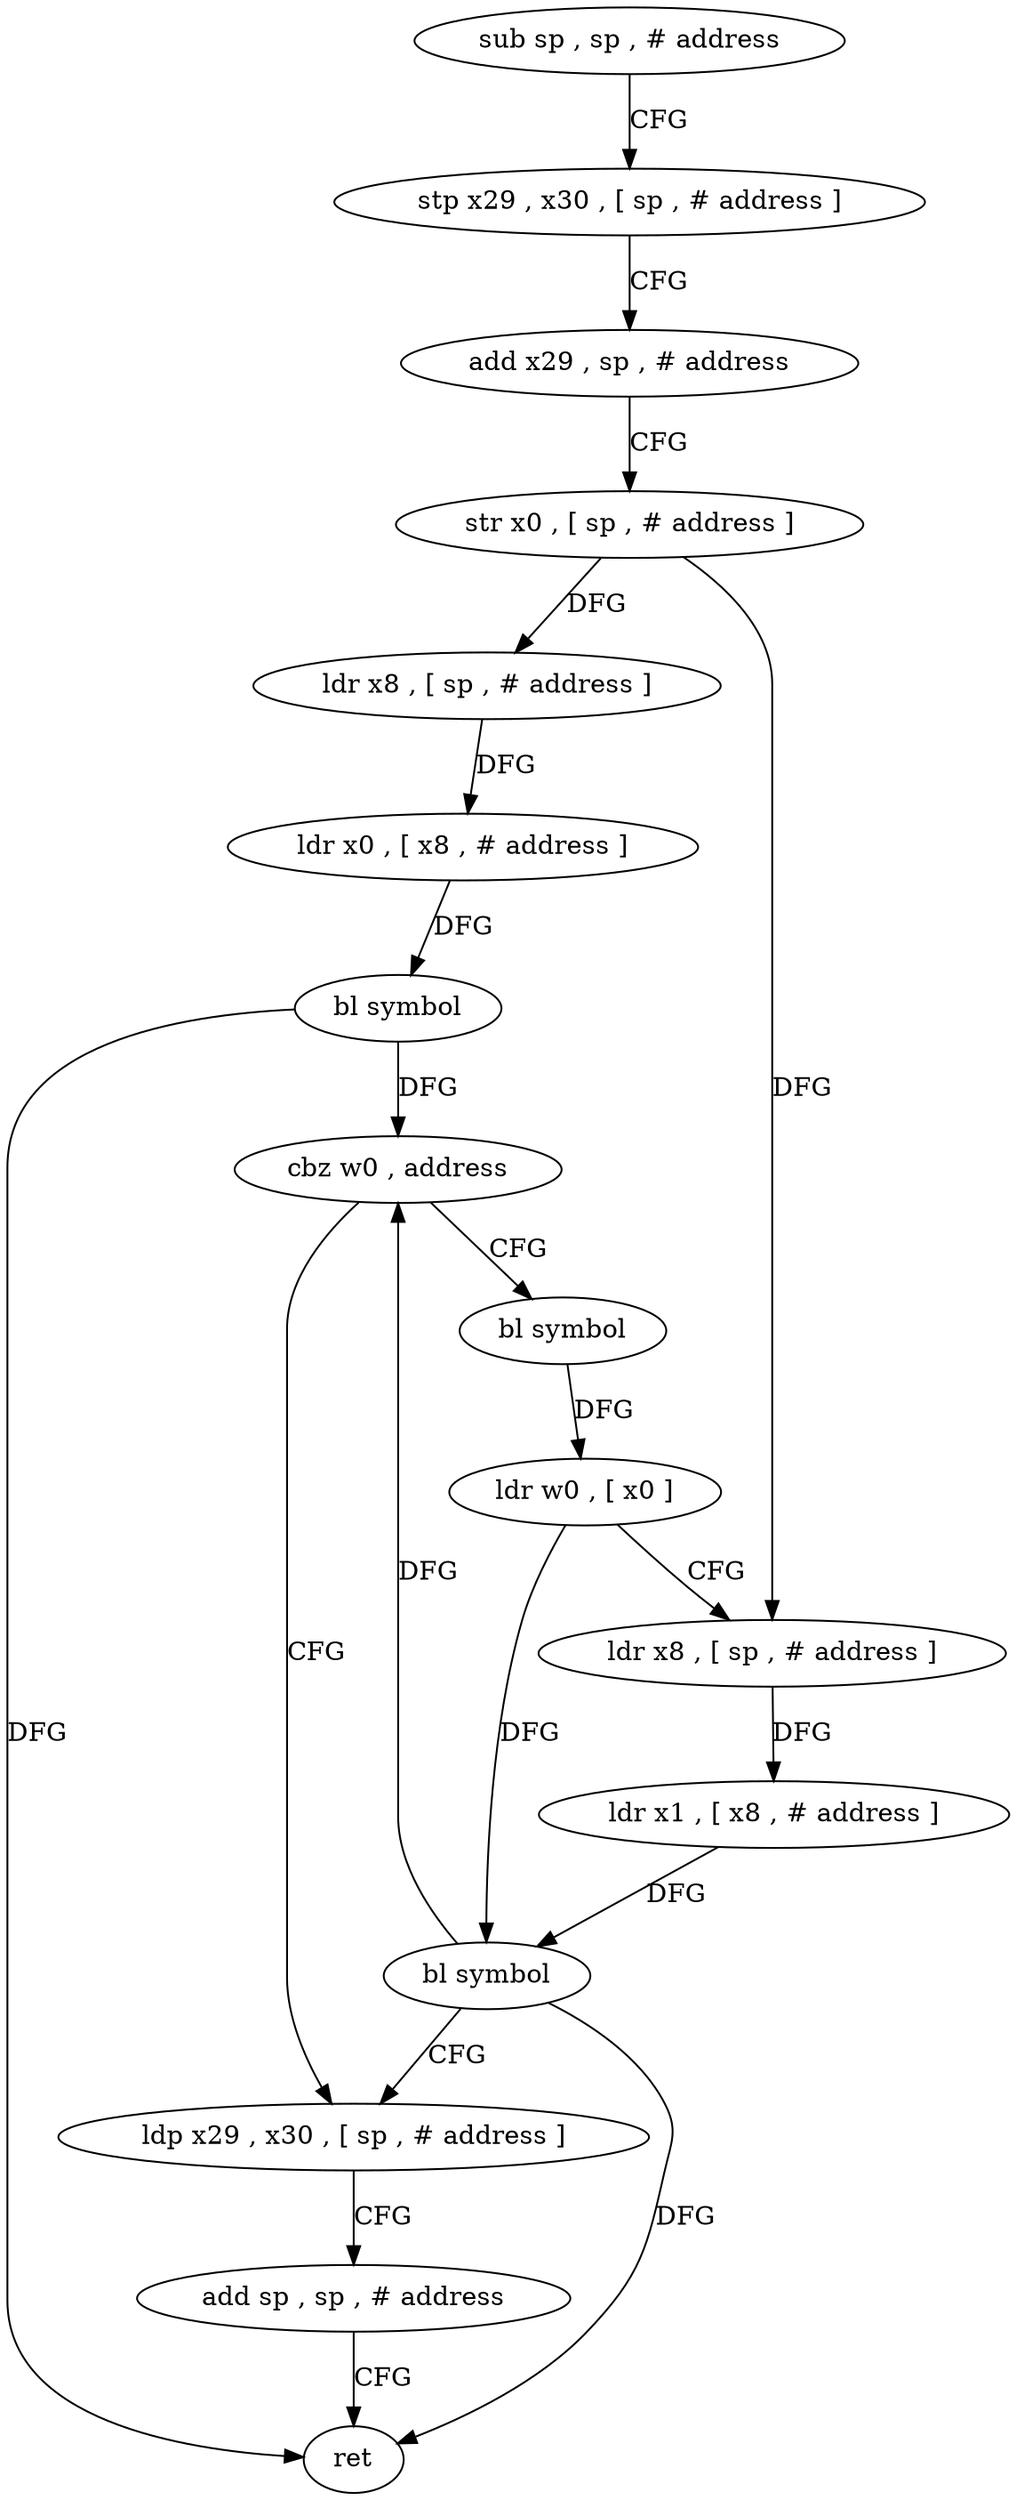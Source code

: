 digraph "func" {
"4263532" [label = "sub sp , sp , # address" ]
"4263536" [label = "stp x29 , x30 , [ sp , # address ]" ]
"4263540" [label = "add x29 , sp , # address" ]
"4263544" [label = "str x0 , [ sp , # address ]" ]
"4263548" [label = "ldr x8 , [ sp , # address ]" ]
"4263552" [label = "ldr x0 , [ x8 , # address ]" ]
"4263556" [label = "bl symbol" ]
"4263560" [label = "cbz w0 , address" ]
"4263584" [label = "ldp x29 , x30 , [ sp , # address ]" ]
"4263564" [label = "bl symbol" ]
"4263588" [label = "add sp , sp , # address" ]
"4263592" [label = "ret" ]
"4263568" [label = "ldr w0 , [ x0 ]" ]
"4263572" [label = "ldr x8 , [ sp , # address ]" ]
"4263576" [label = "ldr x1 , [ x8 , # address ]" ]
"4263580" [label = "bl symbol" ]
"4263532" -> "4263536" [ label = "CFG" ]
"4263536" -> "4263540" [ label = "CFG" ]
"4263540" -> "4263544" [ label = "CFG" ]
"4263544" -> "4263548" [ label = "DFG" ]
"4263544" -> "4263572" [ label = "DFG" ]
"4263548" -> "4263552" [ label = "DFG" ]
"4263552" -> "4263556" [ label = "DFG" ]
"4263556" -> "4263560" [ label = "DFG" ]
"4263556" -> "4263592" [ label = "DFG" ]
"4263560" -> "4263584" [ label = "CFG" ]
"4263560" -> "4263564" [ label = "CFG" ]
"4263584" -> "4263588" [ label = "CFG" ]
"4263564" -> "4263568" [ label = "DFG" ]
"4263588" -> "4263592" [ label = "CFG" ]
"4263568" -> "4263572" [ label = "CFG" ]
"4263568" -> "4263580" [ label = "DFG" ]
"4263572" -> "4263576" [ label = "DFG" ]
"4263576" -> "4263580" [ label = "DFG" ]
"4263580" -> "4263584" [ label = "CFG" ]
"4263580" -> "4263560" [ label = "DFG" ]
"4263580" -> "4263592" [ label = "DFG" ]
}
